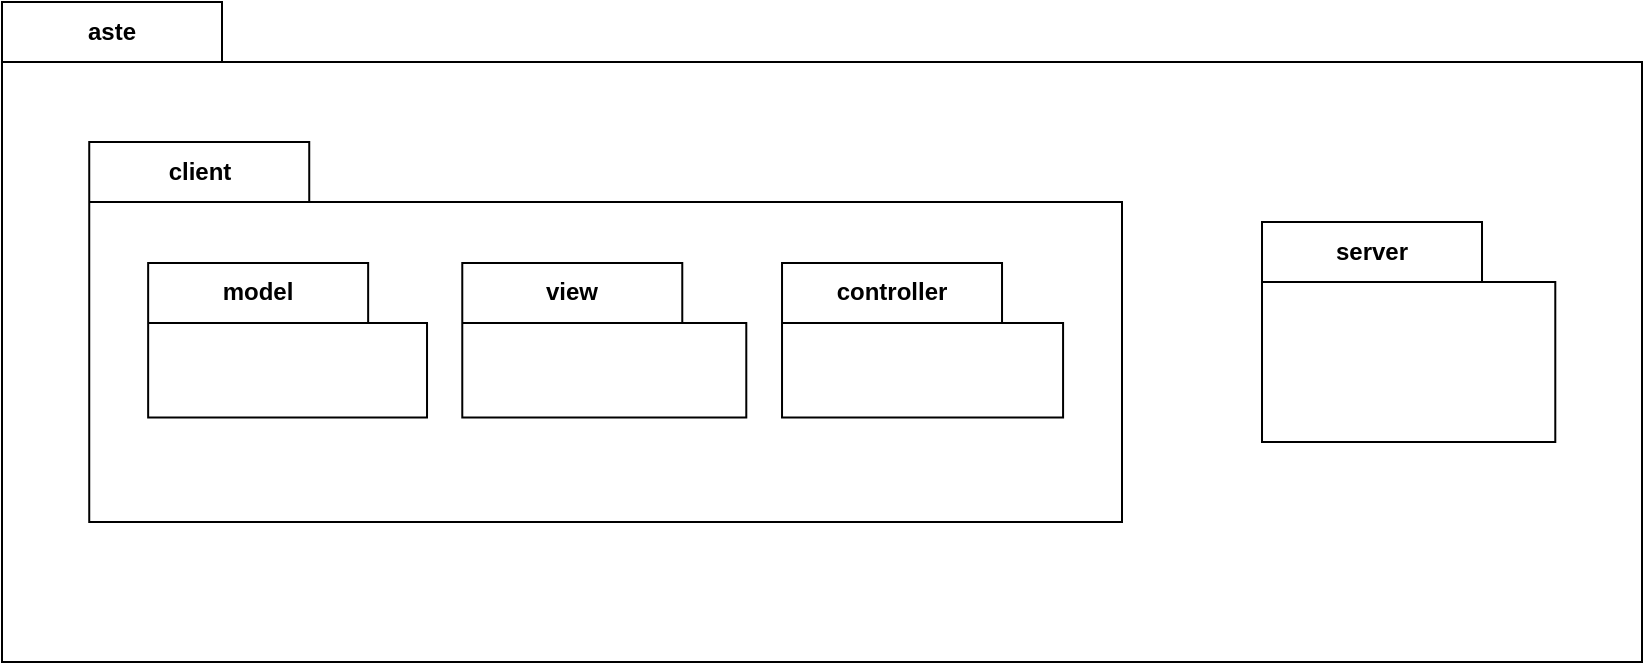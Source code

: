 <mxfile version="24.2.5" type="device">
  <diagram name="Page-1" id="b_zJH3Sg9wVDs8cVNdYo">
    <mxGraphModel dx="1434" dy="836" grid="1" gridSize="10" guides="1" tooltips="1" connect="1" arrows="1" fold="1" page="1" pageScale="1" pageWidth="850" pageHeight="1100" math="0" shadow="0">
      <root>
        <mxCell id="0" />
        <mxCell id="1" parent="0" />
        <mxCell id="Dt2sfRQi0EiWRXjGA9YJ-3" value="aste" style="shape=folder;fontStyle=1;tabWidth=110;tabHeight=30;tabPosition=left;html=1;boundedLbl=1;labelInHeader=1;container=1;collapsible=0;whiteSpace=wrap;" parent="1" vertex="1">
          <mxGeometry x="60" y="220" width="820" height="330" as="geometry" />
        </mxCell>
        <mxCell id="Dt2sfRQi0EiWRXjGA9YJ-4" value="" style="html=1;strokeColor=none;resizeWidth=1;resizeHeight=1;fillColor=none;part=1;connectable=0;allowArrows=0;deletable=0;whiteSpace=wrap;" parent="Dt2sfRQi0EiWRXjGA9YJ-3" vertex="1">
          <mxGeometry width="820" height="300" relative="1" as="geometry">
            <mxPoint y="30" as="offset" />
          </mxGeometry>
        </mxCell>
        <mxCell id="Dt2sfRQi0EiWRXjGA9YJ-5" value="client" style="shape=folder;fontStyle=1;tabWidth=110;tabHeight=30;tabPosition=left;html=1;boundedLbl=1;labelInHeader=1;container=1;collapsible=0;whiteSpace=wrap;" parent="Dt2sfRQi0EiWRXjGA9YJ-3" vertex="1">
          <mxGeometry x="43.62" y="70" width="516.38" height="190" as="geometry" />
        </mxCell>
        <mxCell id="Dt2sfRQi0EiWRXjGA9YJ-6" value="" style="html=1;strokeColor=none;resizeWidth=1;resizeHeight=1;fillColor=none;part=1;connectable=0;allowArrows=0;deletable=0;whiteSpace=wrap;" parent="Dt2sfRQi0EiWRXjGA9YJ-5" vertex="1">
          <mxGeometry width="490.069" height="71.25" relative="1" as="geometry">
            <mxPoint y="30" as="offset" />
          </mxGeometry>
        </mxCell>
        <mxCell id="CZ4pimoG9aNO_e3o1T6G-1" value="model" style="shape=folder;fontStyle=1;tabWidth=110;tabHeight=30;tabPosition=left;html=1;boundedLbl=1;labelInHeader=1;container=1;collapsible=0;whiteSpace=wrap;" vertex="1" parent="Dt2sfRQi0EiWRXjGA9YJ-5">
          <mxGeometry x="29.456" y="60.455" width="139.44" height="77.295" as="geometry" />
        </mxCell>
        <mxCell id="CZ4pimoG9aNO_e3o1T6G-2" value="" style="html=1;strokeColor=none;resizeWidth=1;resizeHeight=1;fillColor=none;part=1;connectable=0;allowArrows=0;deletable=0;whiteSpace=wrap;" vertex="1" parent="CZ4pimoG9aNO_e3o1T6G-1">
          <mxGeometry width="139.44" height="28.986" relative="1" as="geometry">
            <mxPoint y="30" as="offset" />
          </mxGeometry>
        </mxCell>
        <mxCell id="CZ4pimoG9aNO_e3o1T6G-3" value="view" style="shape=folder;fontStyle=1;tabWidth=110;tabHeight=30;tabPosition=left;html=1;boundedLbl=1;labelInHeader=1;container=1;collapsible=0;whiteSpace=wrap;" vertex="1" parent="Dt2sfRQi0EiWRXjGA9YJ-5">
          <mxGeometry x="186.518" y="60.455" width="142.005" height="77.295" as="geometry" />
        </mxCell>
        <mxCell id="CZ4pimoG9aNO_e3o1T6G-4" value="" style="html=1;strokeColor=none;resizeWidth=1;resizeHeight=1;fillColor=none;part=1;connectable=0;allowArrows=0;deletable=0;whiteSpace=wrap;" vertex="1" parent="CZ4pimoG9aNO_e3o1T6G-3">
          <mxGeometry width="142.005" height="28.986" relative="1" as="geometry">
            <mxPoint y="30" as="offset" />
          </mxGeometry>
        </mxCell>
        <mxCell id="CZ4pimoG9aNO_e3o1T6G-5" value="controller" style="shape=folder;fontStyle=1;tabWidth=110;tabHeight=30;tabPosition=left;html=1;boundedLbl=1;labelInHeader=1;container=1;collapsible=0;whiteSpace=wrap;" vertex="1" parent="Dt2sfRQi0EiWRXjGA9YJ-5">
          <mxGeometry x="346.395" y="60.455" width="140.525" height="77.295" as="geometry" />
        </mxCell>
        <mxCell id="CZ4pimoG9aNO_e3o1T6G-6" value="" style="html=1;strokeColor=none;resizeWidth=1;resizeHeight=1;fillColor=none;part=1;connectable=0;allowArrows=0;deletable=0;whiteSpace=wrap;" vertex="1" parent="CZ4pimoG9aNO_e3o1T6G-5">
          <mxGeometry width="140.525" height="28.986" relative="1" as="geometry">
            <mxPoint y="30" as="offset" />
          </mxGeometry>
        </mxCell>
        <mxCell id="Dt2sfRQi0EiWRXjGA9YJ-7" value="server" style="shape=folder;fontStyle=1;tabWidth=110;tabHeight=30;tabPosition=left;html=1;boundedLbl=1;labelInHeader=1;container=1;collapsible=0;whiteSpace=wrap;" parent="Dt2sfRQi0EiWRXjGA9YJ-3" vertex="1">
          <mxGeometry x="630.004" y="110" width="146.64" height="110" as="geometry" />
        </mxCell>
        <mxCell id="Dt2sfRQi0EiWRXjGA9YJ-8" value="" style="html=1;strokeColor=none;resizeWidth=1;resizeHeight=1;fillColor=none;part=1;connectable=0;allowArrows=0;deletable=0;whiteSpace=wrap;" parent="Dt2sfRQi0EiWRXjGA9YJ-7" vertex="1">
          <mxGeometry width="146.64" height="92.632" relative="1" as="geometry">
            <mxPoint y="30" as="offset" />
          </mxGeometry>
        </mxCell>
      </root>
    </mxGraphModel>
  </diagram>
</mxfile>
